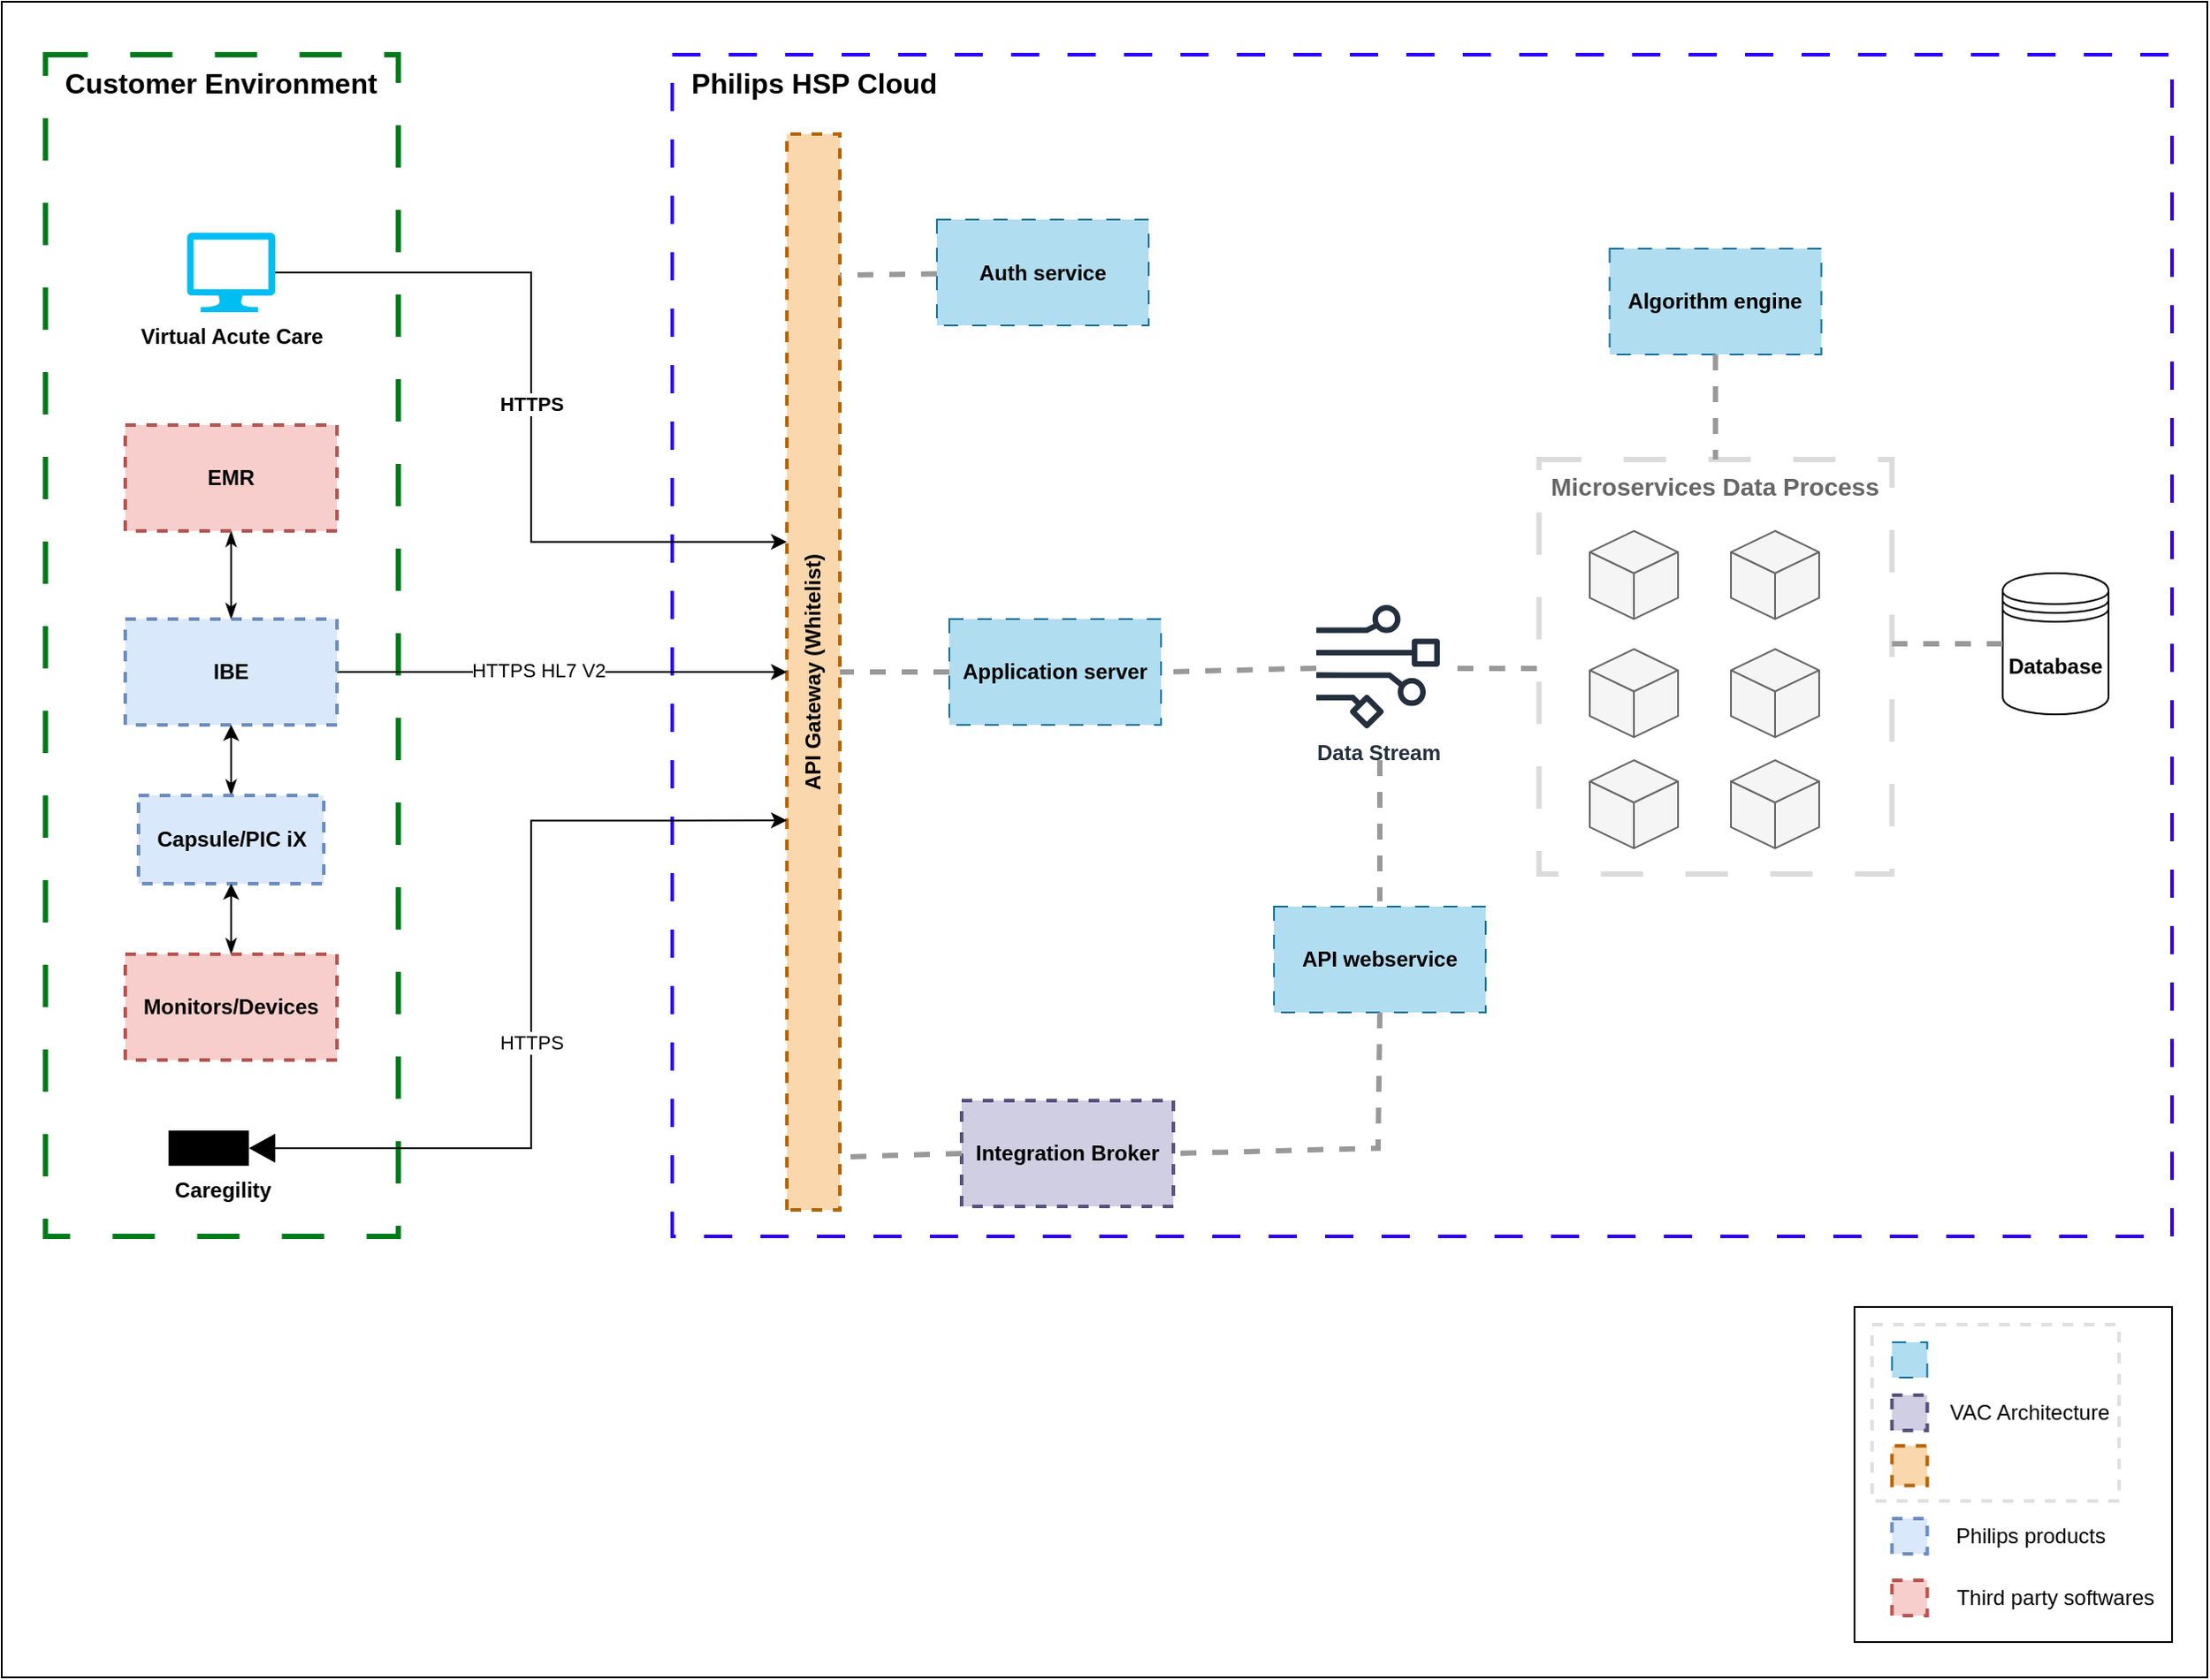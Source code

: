 <mxfile version="24.2.1" type="device">
  <diagram name="Page-1" id="7VMio2i-4e8c9Ot3hP9n">
    <mxGraphModel dx="2284" dy="1880" grid="1" gridSize="10" guides="1" tooltips="1" connect="1" arrows="1" fold="1" page="1" pageScale="1" pageWidth="850" pageHeight="1100" math="0" shadow="0">
      <root>
        <mxCell id="0" />
        <mxCell id="1" parent="0" />
        <mxCell id="-MINIWpLrqL6Es4k4kOJ-69" value="" style="rounded=0;whiteSpace=wrap;html=1;" parent="1" vertex="1">
          <mxGeometry x="-210" y="-40" width="1250" height="950" as="geometry" />
        </mxCell>
        <mxCell id="1-1rDfM84XCCUqERQ1Nr-13" value="" style="rounded=0;whiteSpace=wrap;html=1;" parent="1" vertex="1">
          <mxGeometry x="840" y="700" width="180" height="190" as="geometry" />
        </mxCell>
        <mxCell id="1-1rDfM84XCCUqERQ1Nr-10" value="VAC Architecture&amp;nbsp;" style="rounded=0;whiteSpace=wrap;html=1;strokeColor=#e0e0e0;dashed=1;strokeWidth=2;align=right;" parent="1" vertex="1">
          <mxGeometry x="850" y="710" width="140" height="100" as="geometry" />
        </mxCell>
        <mxCell id="-MINIWpLrqL6Es4k4kOJ-61" value="&amp;nbsp; Philips HSP Cloud" style="rounded=0;whiteSpace=wrap;html=1;fillColor=none;dashed=1;dashPattern=8 8;strokeWidth=2;strokeColor=#2b00ff;align=left;verticalAlign=top;fontStyle=1;fontSize=16;" parent="1" vertex="1">
          <mxGeometry x="170" y="-10" width="850" height="670" as="geometry" />
        </mxCell>
        <mxCell id="-MINIWpLrqL6Es4k4kOJ-62" value="&amp;nbsp; Customer Environment" style="rounded=0;whiteSpace=wrap;html=1;fillColor=none;dashed=1;dashPattern=8 8;strokeWidth=3;strokeColor=#007a18;align=left;verticalAlign=top;fontStyle=1;fontSize=16;" parent="1" vertex="1">
          <mxGeometry x="-185.25" y="-10" width="200" height="670" as="geometry" />
        </mxCell>
        <mxCell id="-MINIWpLrqL6Es4k4kOJ-8" value="&lt;b&gt;Data Stream&lt;/b&gt;" style="sketch=0;outlineConnect=0;fontColor=#232F3E;gradientColor=none;fillColor=#232F3D;strokeColor=none;dashed=0;verticalLabelPosition=bottom;verticalAlign=top;align=center;html=1;fontSize=12;fontStyle=0;aspect=fixed;pointerEvents=1;shape=mxgraph.aws4.data_stream;" parent="1" vertex="1">
          <mxGeometry x="535" y="302" width="70" height="70" as="geometry" />
        </mxCell>
        <mxCell id="-MINIWpLrqL6Es4k4kOJ-12" value="&lt;b&gt;API webservice&lt;/b&gt;" style="rounded=0;whiteSpace=wrap;html=1;fillColor=#b1ddf0;strokeColor=#10739e;dashed=1;dashPattern=8 8;" parent="1" vertex="1">
          <mxGeometry x="511" y="473" width="120" height="60" as="geometry" />
        </mxCell>
        <mxCell id="-MINIWpLrqL6Es4k4kOJ-16" value="&lt;b&gt;Application server&lt;/b&gt;" style="rounded=0;whiteSpace=wrap;html=1;fillColor=#b1ddf0;strokeColor=#10739e;dashed=1;dashPattern=8 8;" parent="1" vertex="1">
          <mxGeometry x="327" y="310" width="120" height="60" as="geometry" />
        </mxCell>
        <mxCell id="-MINIWpLrqL6Es4k4kOJ-20" value="" style="endArrow=none;dashed=1;html=1;rounded=0;strokeWidth=3;fillColor=#bac8d3;strokeColor=#999999;entryX=1;entryY=0.5;entryDx=0;entryDy=0;" parent="1" target="-MINIWpLrqL6Es4k4kOJ-16" edge="1" source="-MINIWpLrqL6Es4k4kOJ-8">
          <mxGeometry width="50" height="50" relative="1" as="geometry">
            <mxPoint x="510" y="225" as="sourcePoint" />
            <mxPoint x="570" y="170" as="targetPoint" />
            <Array as="points" />
          </mxGeometry>
        </mxCell>
        <mxCell id="-MINIWpLrqL6Es4k4kOJ-23" value="" style="endArrow=none;dashed=1;html=1;rounded=0;strokeWidth=3;fillColor=#bac8d3;strokeColor=#999999;" parent="1" edge="1">
          <mxGeometry width="50" height="50" relative="1" as="geometry">
            <mxPoint x="571" y="390" as="sourcePoint" />
            <mxPoint x="571" y="470" as="targetPoint" />
          </mxGeometry>
        </mxCell>
        <mxCell id="-MINIWpLrqL6Es4k4kOJ-30" style="edgeStyle=orthogonalEdgeStyle;rounded=0;orthogonalLoop=1;jettySize=auto;html=1;entryX=0.621;entryY=0;entryDx=0;entryDy=0;entryPerimeter=0;" parent="1" source="-MINIWpLrqL6Es4k4kOJ-25" target="-MINIWpLrqL6Es4k4kOJ-26" edge="1">
          <mxGeometry relative="1" as="geometry" />
        </mxCell>
        <mxCell id="-MINIWpLrqL6Es4k4kOJ-43" value="&lt;b&gt;HTTPS&lt;/b&gt;" style="edgeLabel;html=1;align=center;verticalAlign=middle;resizable=0;points=[];" parent="-MINIWpLrqL6Es4k4kOJ-30" vertex="1" connectable="0">
          <mxGeometry x="-0.089" relative="1" as="geometry">
            <mxPoint y="18" as="offset" />
          </mxGeometry>
        </mxCell>
        <mxCell id="-MINIWpLrqL6Es4k4kOJ-25" value="Virtual Acute Care" style="verticalLabelPosition=bottom;html=1;verticalAlign=top;align=center;strokeColor=none;fillColor=#00BEF2;shape=mxgraph.azure.computer;pointerEvents=1;fontStyle=1" parent="1" vertex="1">
          <mxGeometry x="-105" y="91" width="50" height="45" as="geometry" />
        </mxCell>
        <mxCell id="-MINIWpLrqL6Es4k4kOJ-26" value="&lt;b&gt;API Gateway (Whitelist)&lt;/b&gt;" style="rounded=0;whiteSpace=wrap;html=1;fillColor=#fad7ac;strokeColor=#b46504;dashed=1;strokeWidth=2;rotation=-90;" parent="1" vertex="1">
          <mxGeometry x="-55" y="325" width="610" height="30" as="geometry" />
        </mxCell>
        <mxCell id="-MINIWpLrqL6Es4k4kOJ-27" value="Integration Broker" style="rounded=0;whiteSpace=wrap;html=1;fillColor=#d0cee2;strokeColor=#56517e;dashed=1;strokeWidth=2;fontStyle=1" parent="1" vertex="1">
          <mxGeometry x="334" y="583" width="120" height="60" as="geometry" />
        </mxCell>
        <mxCell id="-MINIWpLrqL6Es4k4kOJ-28" value="" style="endArrow=none;dashed=1;html=1;rounded=0;strokeWidth=3;fillColor=#bac8d3;strokeColor=#999999;entryX=1;entryY=0.5;entryDx=0;entryDy=0;exitX=0.5;exitY=1;exitDx=0;exitDy=0;" parent="1" source="-MINIWpLrqL6Es4k4kOJ-12" target="-MINIWpLrqL6Es4k4kOJ-27" edge="1">
          <mxGeometry width="50" height="50" relative="1" as="geometry">
            <mxPoint x="410" y="570" as="sourcePoint" />
            <mxPoint x="330" y="530" as="targetPoint" />
            <Array as="points">
              <mxPoint x="570" y="610" />
            </Array>
          </mxGeometry>
        </mxCell>
        <mxCell id="-MINIWpLrqL6Es4k4kOJ-29" value="" style="endArrow=none;dashed=1;html=1;rounded=0;strokeWidth=3;fillColor=#bac8d3;strokeColor=#999999;entryX=0.5;entryY=1;entryDx=0;entryDy=0;exitX=0;exitY=0.5;exitDx=0;exitDy=0;" parent="1" source="-MINIWpLrqL6Es4k4kOJ-16" target="-MINIWpLrqL6Es4k4kOJ-26" edge="1">
          <mxGeometry width="50" height="50" relative="1" as="geometry">
            <mxPoint x="580" y="470" as="sourcePoint" />
            <mxPoint x="310" y="530" as="targetPoint" />
            <Array as="points" />
          </mxGeometry>
        </mxCell>
        <mxCell id="-MINIWpLrqL6Es4k4kOJ-36" style="edgeStyle=orthogonalEdgeStyle;rounded=0;orthogonalLoop=1;jettySize=auto;html=1;entryX=0.5;entryY=0;entryDx=0;entryDy=0;endArrow=classicThin;endFill=1;startArrow=classicThin;startFill=1;" parent="1" source="-MINIWpLrqL6Es4k4kOJ-33" target="-MINIWpLrqL6Es4k4kOJ-35" edge="1">
          <mxGeometry relative="1" as="geometry" />
        </mxCell>
        <mxCell id="-MINIWpLrqL6Es4k4kOJ-33" value="EMR" style="rounded=0;whiteSpace=wrap;html=1;fillColor=#f8cecc;strokeColor=#b85450;dashed=1;strokeWidth=2;fontStyle=1" parent="1" vertex="1">
          <mxGeometry x="-140" y="200" width="120" height="60" as="geometry" />
        </mxCell>
        <mxCell id="Ly6DX9u7_t1mPk6thkJn-4" style="edgeStyle=orthogonalEdgeStyle;rounded=0;orthogonalLoop=1;jettySize=auto;html=1;entryX=0.5;entryY=0;entryDx=0;entryDy=0;" edge="1" parent="1" source="-MINIWpLrqL6Es4k4kOJ-35" target="-MINIWpLrqL6Es4k4kOJ-26">
          <mxGeometry relative="1" as="geometry" />
        </mxCell>
        <mxCell id="Ly6DX9u7_t1mPk6thkJn-5" value="HTTPS HL7 V2" style="edgeLabel;html=1;align=center;verticalAlign=middle;resizable=0;points=[];" vertex="1" connectable="0" parent="Ly6DX9u7_t1mPk6thkJn-4">
          <mxGeometry x="-0.106" y="1" relative="1" as="geometry">
            <mxPoint as="offset" />
          </mxGeometry>
        </mxCell>
        <mxCell id="-MINIWpLrqL6Es4k4kOJ-35" value="IBE" style="rounded=0;whiteSpace=wrap;html=1;fillColor=#dae8fc;strokeColor=#6c8ebf;dashed=1;strokeWidth=2;fontStyle=1" parent="1" vertex="1">
          <mxGeometry x="-140" y="310" width="120" height="60" as="geometry" />
        </mxCell>
        <mxCell id="-MINIWpLrqL6Es4k4kOJ-39" style="edgeStyle=orthogonalEdgeStyle;rounded=0;orthogonalLoop=1;jettySize=auto;html=1;entryX=0.5;entryY=1;entryDx=0;entryDy=0;startArrow=classicThin;startFill=1;" parent="1" source="-MINIWpLrqL6Es4k4kOJ-38" target="-MINIWpLrqL6Es4k4kOJ-35" edge="1">
          <mxGeometry relative="1" as="geometry" />
        </mxCell>
        <mxCell id="-MINIWpLrqL6Es4k4kOJ-38" value="Capsule/PIC iX" style="rounded=0;whiteSpace=wrap;html=1;fillColor=#dae8fc;strokeColor=#6c8ebf;dashed=1;strokeWidth=2;fontStyle=1" parent="1" vertex="1">
          <mxGeometry x="-132.5" y="410" width="105" height="50" as="geometry" />
        </mxCell>
        <mxCell id="-MINIWpLrqL6Es4k4kOJ-40" value="Caregility" style="shape=mxgraph.signs.tech.video_camera;html=1;pointerEvents=1;fillColor=#000000;strokeColor=none;verticalLabelPosition=bottom;verticalAlign=top;align=center;fontStyle=1" parent="1" vertex="1">
          <mxGeometry x="-115.5" y="600" width="60.5" height="20" as="geometry" />
        </mxCell>
        <mxCell id="-MINIWpLrqL6Es4k4kOJ-56" value="Database" style="shape=datastore;whiteSpace=wrap;html=1;fontStyle=1" parent="1" vertex="1">
          <mxGeometry x="924" y="284" width="60" height="80" as="geometry" />
        </mxCell>
        <mxCell id="1-1rDfM84XCCUqERQ1Nr-2" style="edgeStyle=orthogonalEdgeStyle;rounded=0;orthogonalLoop=1;jettySize=auto;html=1;entryX=0.5;entryY=1;entryDx=0;entryDy=0;startArrow=classicThin;startFill=1;" parent="1" source="1-1rDfM84XCCUqERQ1Nr-1" target="-MINIWpLrqL6Es4k4kOJ-38" edge="1">
          <mxGeometry relative="1" as="geometry" />
        </mxCell>
        <mxCell id="1-1rDfM84XCCUqERQ1Nr-1" value="Monitors/Devices" style="rounded=0;whiteSpace=wrap;html=1;fillColor=#f8cecc;strokeColor=#b85450;dashed=1;strokeWidth=2;fontStyle=1" parent="1" vertex="1">
          <mxGeometry x="-140" y="500" width="120" height="60" as="geometry" />
        </mxCell>
        <mxCell id="1-1rDfM84XCCUqERQ1Nr-3" value="" style="rounded=0;whiteSpace=wrap;html=1;fillColor=#b1ddf0;strokeColor=#10739e;dashed=1;dashPattern=8 8;" parent="1" vertex="1">
          <mxGeometry x="861.25" y="720" width="20" height="20" as="geometry" />
        </mxCell>
        <mxCell id="1-1rDfM84XCCUqERQ1Nr-4" value="" style="rounded=0;whiteSpace=wrap;html=1;fillColor=#d0cee2;strokeColor=#56517e;dashed=1;strokeWidth=2;fontStyle=1" parent="1" vertex="1">
          <mxGeometry x="861.25" y="750" width="20" height="20" as="geometry" />
        </mxCell>
        <mxCell id="1-1rDfM84XCCUqERQ1Nr-5" value="" style="rounded=0;whiteSpace=wrap;html=1;fillColor=#fad7ac;strokeColor=#b46504;dashed=1;strokeWidth=2;rotation=-90;" parent="1" vertex="1">
          <mxGeometry x="860" y="780" width="22.5" height="20" as="geometry" />
        </mxCell>
        <mxCell id="1-1rDfM84XCCUqERQ1Nr-14" value="" style="group" parent="1" vertex="1" connectable="0">
          <mxGeometry x="861.25" y="815" width="128.75" height="30" as="geometry" />
        </mxCell>
        <mxCell id="1-1rDfM84XCCUqERQ1Nr-6" value="" style="rounded=0;whiteSpace=wrap;html=1;fillColor=#dae8fc;strokeColor=#6c8ebf;dashed=1;strokeWidth=2;fontStyle=1" parent="1-1rDfM84XCCUqERQ1Nr-14" vertex="1">
          <mxGeometry y="5" width="20" height="20" as="geometry" />
        </mxCell>
        <mxCell id="1-1rDfM84XCCUqERQ1Nr-11" value="Philips products" style="text;html=1;align=center;verticalAlign=middle;whiteSpace=wrap;rounded=0;" parent="1-1rDfM84XCCUqERQ1Nr-14" vertex="1">
          <mxGeometry x="28.75" width="100" height="30" as="geometry" />
        </mxCell>
        <mxCell id="1-1rDfM84XCCUqERQ1Nr-7" value="" style="rounded=0;whiteSpace=wrap;html=1;fillColor=#f8cecc;strokeColor=#b85450;dashed=1;strokeWidth=2;fontStyle=1" parent="1" vertex="1">
          <mxGeometry x="861.25" y="855" width="20" height="20" as="geometry" />
        </mxCell>
        <mxCell id="1-1rDfM84XCCUqERQ1Nr-12" value="Third party softwares" style="text;html=1;align=center;verticalAlign=middle;whiteSpace=wrap;rounded=0;rotation=0;" parent="1" vertex="1">
          <mxGeometry x="889" y="850" width="130" height="30" as="geometry" />
        </mxCell>
        <mxCell id="Ly6DX9u7_t1mPk6thkJn-6" style="edgeStyle=orthogonalEdgeStyle;rounded=0;orthogonalLoop=1;jettySize=auto;html=1;entryX=0.362;entryY=0;entryDx=0;entryDy=0;entryPerimeter=0;" edge="1" parent="1" source="-MINIWpLrqL6Es4k4kOJ-40" target="-MINIWpLrqL6Es4k4kOJ-26">
          <mxGeometry relative="1" as="geometry" />
        </mxCell>
        <mxCell id="Ly6DX9u7_t1mPk6thkJn-7" value="HTTPS" style="edgeLabel;html=1;align=center;verticalAlign=middle;resizable=0;points=[];" vertex="1" connectable="0" parent="Ly6DX9u7_t1mPk6thkJn-6">
          <mxGeometry x="-0.136" relative="1" as="geometry">
            <mxPoint as="offset" />
          </mxGeometry>
        </mxCell>
        <mxCell id="Ly6DX9u7_t1mPk6thkJn-8" value="" style="endArrow=none;dashed=1;html=1;rounded=0;strokeWidth=3;fillColor=#bac8d3;strokeColor=#999999;entryX=0.5;entryY=1;entryDx=0;entryDy=0;exitX=0;exitY=0.5;exitDx=0;exitDy=0;" edge="1" parent="1" source="-MINIWpLrqL6Es4k4kOJ-27">
          <mxGeometry width="50" height="50" relative="1" as="geometry">
            <mxPoint x="320" y="500" as="sourcePoint" />
            <mxPoint x="265" y="615" as="targetPoint" />
            <Array as="points" />
          </mxGeometry>
        </mxCell>
        <mxCell id="Ly6DX9u7_t1mPk6thkJn-9" value="&lt;b&gt;Auth service&lt;/b&gt;" style="rounded=0;whiteSpace=wrap;html=1;fillColor=#b1ddf0;strokeColor=#10739e;dashed=1;dashPattern=8 8;" vertex="1" parent="1">
          <mxGeometry x="320" y="83.5" width="120" height="60" as="geometry" />
        </mxCell>
        <mxCell id="Ly6DX9u7_t1mPk6thkJn-10" value="" style="endArrow=none;dashed=1;html=1;rounded=0;strokeWidth=3;fillColor=#bac8d3;strokeColor=#999999;entryX=0.5;entryY=1;entryDx=0;entryDy=0;" edge="1" parent="1" source="Ly6DX9u7_t1mPk6thkJn-9">
          <mxGeometry width="50" height="50" relative="1" as="geometry">
            <mxPoint x="320" as="sourcePoint" />
            <mxPoint x="265" y="115" as="targetPoint" />
            <Array as="points" />
          </mxGeometry>
        </mxCell>
        <mxCell id="Ly6DX9u7_t1mPk6thkJn-14" value="Microservices Data Process" style="rounded=0;whiteSpace=wrap;html=1;dashed=1;dashPattern=8 8;strokeWidth=3;align=center;verticalAlign=top;fontStyle=1;fontSize=14;strokeColor=#DBDBDB;fontColor=#666666;" vertex="1" parent="1">
          <mxGeometry x="661.25" y="219.5" width="200" height="235" as="geometry" />
        </mxCell>
        <mxCell id="Ly6DX9u7_t1mPk6thkJn-16" value="" style="endArrow=none;dashed=1;html=1;rounded=0;strokeWidth=3;fillColor=#bac8d3;strokeColor=#999999;entryX=1;entryY=0.5;entryDx=0;entryDy=0;" edge="1" parent="1">
          <mxGeometry width="50" height="50" relative="1" as="geometry">
            <mxPoint x="660" y="338" as="sourcePoint" />
            <mxPoint x="610" y="338" as="targetPoint" />
            <Array as="points" />
          </mxGeometry>
        </mxCell>
        <mxCell id="Ly6DX9u7_t1mPk6thkJn-18" value="" style="html=1;whiteSpace=wrap;shape=isoCube2;backgroundOutline=1;isoAngle=15;strokeWidth=1;perimeterSpacing=0;fillColor=#f5f5f5;fontColor=#333333;strokeColor=#666666;" vertex="1" parent="1">
          <mxGeometry x="690" y="260" width="50" height="50" as="geometry" />
        </mxCell>
        <mxCell id="Ly6DX9u7_t1mPk6thkJn-19" value="" style="html=1;whiteSpace=wrap;shape=isoCube2;backgroundOutline=1;isoAngle=15;strokeWidth=1;perimeterSpacing=0;fillColor=#f5f5f5;fontColor=#333333;strokeColor=#666666;" vertex="1" parent="1">
          <mxGeometry x="770" y="260" width="50" height="50" as="geometry" />
        </mxCell>
        <mxCell id="Ly6DX9u7_t1mPk6thkJn-20" value="" style="html=1;whiteSpace=wrap;shape=isoCube2;backgroundOutline=1;isoAngle=15;strokeWidth=1;perimeterSpacing=0;fillColor=#f5f5f5;fontColor=#333333;strokeColor=#666666;" vertex="1" parent="1">
          <mxGeometry x="690" y="327" width="50" height="50" as="geometry" />
        </mxCell>
        <mxCell id="Ly6DX9u7_t1mPk6thkJn-21" value="" style="html=1;whiteSpace=wrap;shape=isoCube2;backgroundOutline=1;isoAngle=15;strokeWidth=1;perimeterSpacing=0;fillColor=#f5f5f5;fontColor=#333333;strokeColor=#666666;" vertex="1" parent="1">
          <mxGeometry x="770" y="327" width="50" height="50" as="geometry" />
        </mxCell>
        <mxCell id="Ly6DX9u7_t1mPk6thkJn-22" value="" style="html=1;whiteSpace=wrap;shape=isoCube2;backgroundOutline=1;isoAngle=15;strokeWidth=1;perimeterSpacing=0;fillColor=#f5f5f5;fontColor=#333333;strokeColor=#666666;" vertex="1" parent="1">
          <mxGeometry x="690" y="390" width="50" height="50" as="geometry" />
        </mxCell>
        <mxCell id="Ly6DX9u7_t1mPk6thkJn-23" value="" style="html=1;whiteSpace=wrap;shape=isoCube2;backgroundOutline=1;isoAngle=15;strokeWidth=1;perimeterSpacing=0;fillColor=#f5f5f5;fontColor=#333333;strokeColor=#666666;" vertex="1" parent="1">
          <mxGeometry x="770" y="390" width="50" height="50" as="geometry" />
        </mxCell>
        <mxCell id="Ly6DX9u7_t1mPk6thkJn-24" value="" style="endArrow=none;dashed=1;html=1;rounded=0;strokeWidth=3;fillColor=#bac8d3;strokeColor=#999999;entryX=1;entryY=0.5;entryDx=0;entryDy=0;exitX=0;exitY=0.5;exitDx=0;exitDy=0;" edge="1" parent="1" source="-MINIWpLrqL6Es4k4kOJ-56">
          <mxGeometry width="50" height="50" relative="1" as="geometry">
            <mxPoint x="911.25" y="324" as="sourcePoint" />
            <mxPoint x="861.25" y="324" as="targetPoint" />
            <Array as="points" />
          </mxGeometry>
        </mxCell>
        <mxCell id="Ly6DX9u7_t1mPk6thkJn-25" value="&lt;b&gt;Algorithm engine&lt;/b&gt;" style="rounded=0;whiteSpace=wrap;html=1;fillColor=#b1ddf0;strokeColor=#10739e;dashed=1;dashPattern=8 8;" vertex="1" parent="1">
          <mxGeometry x="701.25" y="100" width="120" height="60" as="geometry" />
        </mxCell>
        <mxCell id="Ly6DX9u7_t1mPk6thkJn-26" value="" style="endArrow=none;dashed=1;html=1;rounded=0;strokeWidth=3;fillColor=#bac8d3;strokeColor=#999999;entryX=0.5;entryY=0;entryDx=0;entryDy=0;exitX=0.5;exitY=1;exitDx=0;exitDy=0;" edge="1" parent="1" source="Ly6DX9u7_t1mPk6thkJn-25" target="Ly6DX9u7_t1mPk6thkJn-14">
          <mxGeometry width="50" height="50" relative="1" as="geometry">
            <mxPoint x="820" y="210" as="sourcePoint" />
            <mxPoint x="757.25" y="210" as="targetPoint" />
            <Array as="points" />
          </mxGeometry>
        </mxCell>
      </root>
    </mxGraphModel>
  </diagram>
</mxfile>
